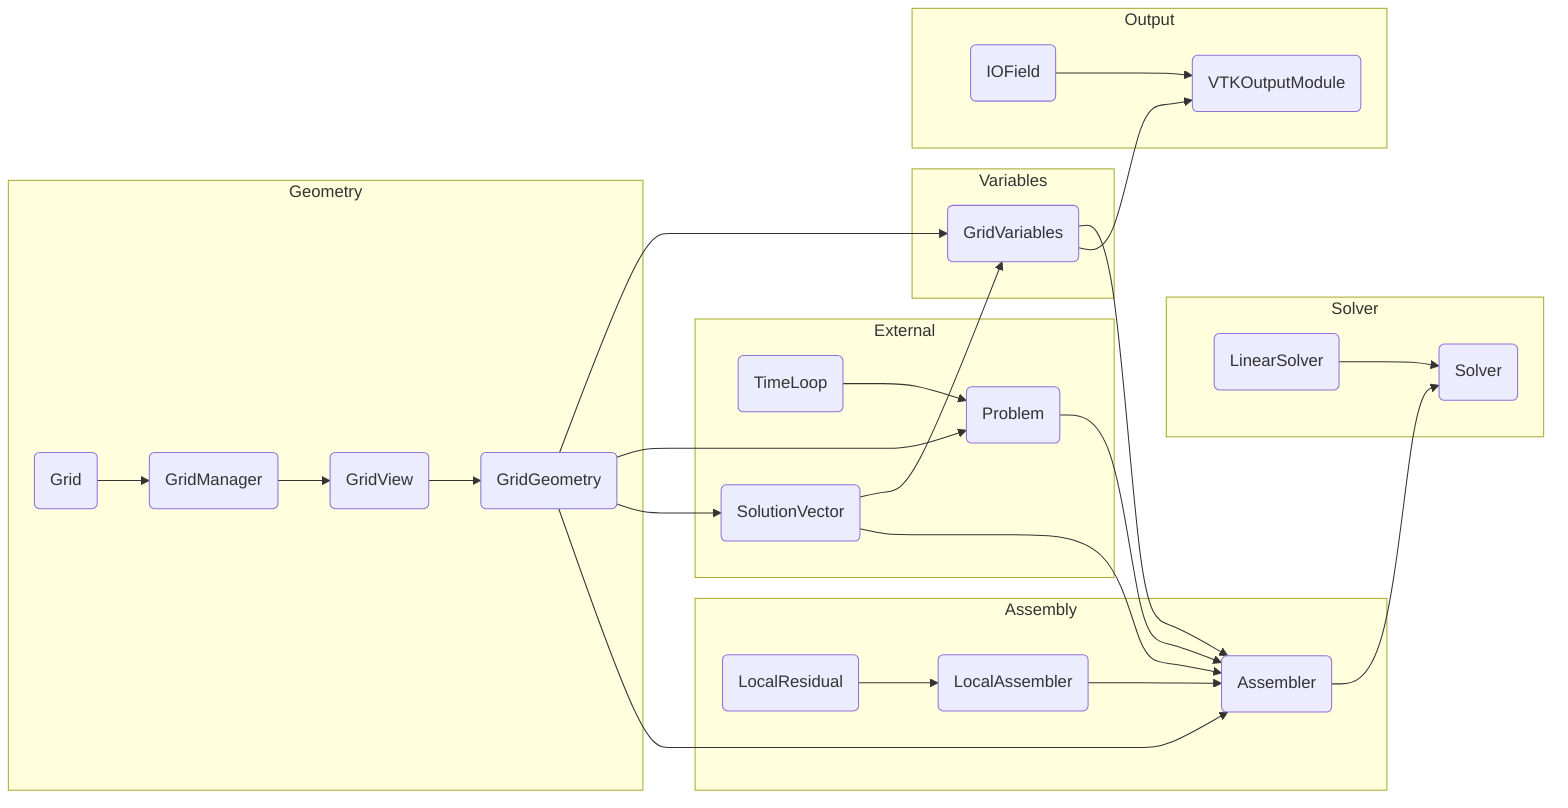 flowchart LR
        subgraph Geometry
        A(Grid) --> B(GridManager)
        B --> C(GridView)
        C --> D(GridGeometry)
        end

        subgraph Variables
        D --> F(GridVariables)
        end

        subgraph External
        D --> E(Problem)
        ETwo(TimeLoop) --> E
        D --> G(SolutionVector)
        G --> F
        end

        subgraph Assembly
        D --> H(Assembler)
        E --> H
        F --> H
        G --> H
        I(LocalResidual) --> ITwo(LocalAssembler)
        ITwo --> H
        end

        subgraph Solver
        J(LinearSolver) --> K(Solver)
        H --> K
        end
        subgraph Output
        L(IOField) --> M(VTKOutputModule)
        F --> M
        end